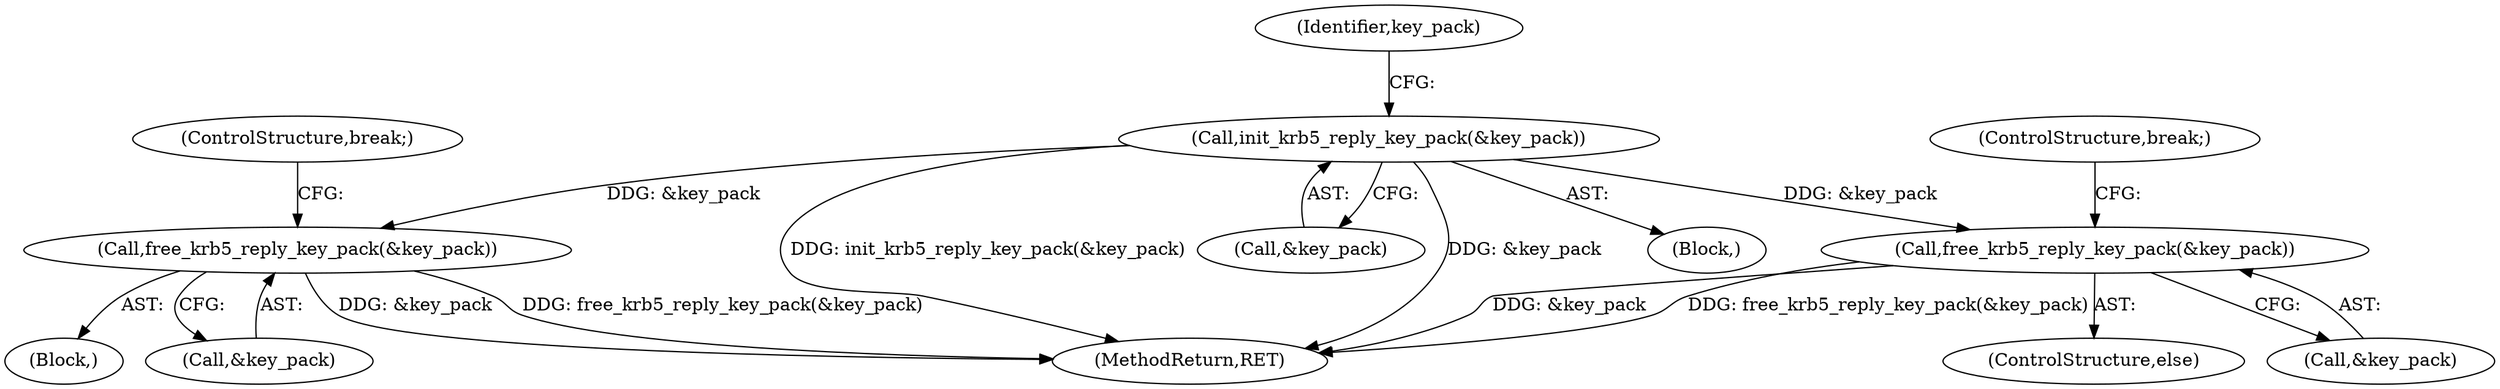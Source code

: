 digraph "0_krb5_db64ca25d661a47b996b4e2645998b5d7f0eb52c@pointer" {
"1000760" [label="(Call,init_krb5_reply_key_pack(&key_pack))"];
"1001386" [label="(Call,free_krb5_reply_key_pack(&key_pack))"];
"1001405" [label="(Call,free_krb5_reply_key_pack(&key_pack))"];
"1000761" [label="(Call,&key_pack)"];
"1000759" [label="(Block,)"];
"1001386" [label="(Call,free_krb5_reply_key_pack(&key_pack))"];
"1000765" [label="(Identifier,key_pack)"];
"1001405" [label="(Call,free_krb5_reply_key_pack(&key_pack))"];
"1001404" [label="(ControlStructure,else)"];
"1001415" [label="(MethodReturn,RET)"];
"1001378" [label="(Block,)"];
"1001406" [label="(Call,&key_pack)"];
"1001387" [label="(Call,&key_pack)"];
"1000760" [label="(Call,init_krb5_reply_key_pack(&key_pack))"];
"1001408" [label="(ControlStructure,break;)"];
"1001389" [label="(ControlStructure,break;)"];
"1000760" -> "1000759"  [label="AST: "];
"1000760" -> "1000761"  [label="CFG: "];
"1000761" -> "1000760"  [label="AST: "];
"1000765" -> "1000760"  [label="CFG: "];
"1000760" -> "1001415"  [label="DDG: init_krb5_reply_key_pack(&key_pack)"];
"1000760" -> "1001415"  [label="DDG: &key_pack"];
"1000760" -> "1001386"  [label="DDG: &key_pack"];
"1000760" -> "1001405"  [label="DDG: &key_pack"];
"1001386" -> "1001378"  [label="AST: "];
"1001386" -> "1001387"  [label="CFG: "];
"1001387" -> "1001386"  [label="AST: "];
"1001389" -> "1001386"  [label="CFG: "];
"1001386" -> "1001415"  [label="DDG: &key_pack"];
"1001386" -> "1001415"  [label="DDG: free_krb5_reply_key_pack(&key_pack)"];
"1001405" -> "1001404"  [label="AST: "];
"1001405" -> "1001406"  [label="CFG: "];
"1001406" -> "1001405"  [label="AST: "];
"1001408" -> "1001405"  [label="CFG: "];
"1001405" -> "1001415"  [label="DDG: free_krb5_reply_key_pack(&key_pack)"];
"1001405" -> "1001415"  [label="DDG: &key_pack"];
}
